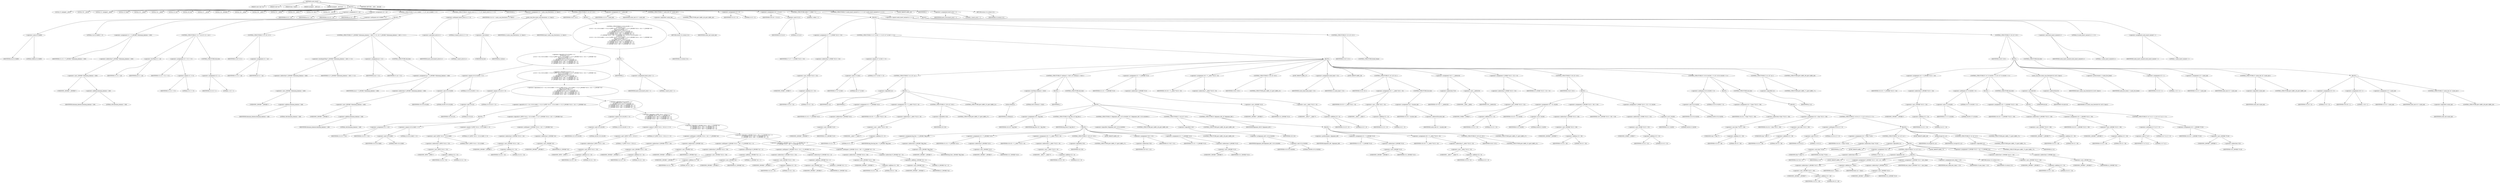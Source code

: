 digraph cache_insert {  
"1000117" [label = "(METHOD,cache_insert)" ]
"1000118" [label = "(PARAM,const char *a1)" ]
"1000119" [label = "(PARAM,void *s2)" ]
"1000120" [label = "(PARAM,time_t time1)" ]
"1000121" [label = "(PARAM,unsigned __int64 a4)" ]
"1000122" [label = "(PARAM,unsigned __int16 a5)" ]
"1000123" [label = "(BLOCK,,)" ]
"1000124" [label = "(LOCAL,v5: unsigned __int16)" ]
"1000125" [label = "(LOCAL,v10: __int16)" ]
"1000126" [label = "(LOCAL,v11: unsigned __int64)" ]
"1000127" [label = "(LOCAL,v12: bool)" ]
"1000128" [label = "(LOCAL,v13: __int64)" ]
"1000129" [label = "(LOCAL,v14: __int64)" ]
"1000130" [label = "(LOCAL,v15: int)" ]
"1000131" [label = "(LOCAL,v16: int)" ]
"1000132" [label = "(LOCAL,v17: __int16)" ]
"1000133" [label = "(LOCAL,v18: _QWORD *)" ]
"1000134" [label = "(LOCAL,v19: __int64)" ]
"1000135" [label = "(LOCAL,v20: __int64 *)" ]
"1000136" [label = "(LOCAL,v21: __int64)" ]
"1000137" [label = "(LOCAL,v23: __int64 *)" ]
"1000138" [label = "(LOCAL,v24: char *)" ]
"1000139" [label = "(LOCAL,v25: __int128)" ]
"1000140" [label = "(<operator>.assignment,v5 = a5)" ]
"1000141" [label = "(IDENTIFIER,v5,v5 = a5)" ]
"1000142" [label = "(IDENTIFIER,a5,v5 = a5)" ]
"1000143" [label = "(<operator>.assignment,v10 = a5)" ]
"1000144" [label = "(IDENTIFIER,v10,v10 = a5)" ]
"1000145" [label = "(IDENTIFIER,a5,v10 = a5)" ]
"1000146" [label = "(CONTROL_STRUCTURE,if ( (a5 & 0x980) != 0 ),if ( (a5 & 0x980) != 0 ))" ]
"1000147" [label = "(<operator>.notEquals,(a5 & 0x980) != 0)" ]
"1000148" [label = "(<operator>.and,a5 & 0x980)" ]
"1000149" [label = "(IDENTIFIER,a5,a5 & 0x980)" ]
"1000150" [label = "(LITERAL,0x980,a5 & 0x980)" ]
"1000151" [label = "(LITERAL,0,(a5 & 0x980) != 0)" ]
"1000152" [label = "(BLOCK,,)" ]
"1000153" [label = "(<operator>.assignment,v11 = *(_QWORD *)(dnsmasq_daemon + 456))" ]
"1000154" [label = "(IDENTIFIER,v11,v11 = *(_QWORD *)(dnsmasq_daemon + 456))" ]
"1000155" [label = "(<operator>.indirection,*(_QWORD *)(dnsmasq_daemon + 456))" ]
"1000156" [label = "(<operator>.cast,(_QWORD *)(dnsmasq_daemon + 456))" ]
"1000157" [label = "(UNKNOWN,_QWORD *,_QWORD *)" ]
"1000158" [label = "(<operator>.addition,dnsmasq_daemon + 456)" ]
"1000159" [label = "(IDENTIFIER,dnsmasq_daemon,dnsmasq_daemon + 456)" ]
"1000160" [label = "(LITERAL,456,dnsmasq_daemon + 456)" ]
"1000161" [label = "(CONTROL_STRUCTURE,if ( v11 < a4 ),if ( v11 < a4 ))" ]
"1000162" [label = "(<operator>.lessThan,v11 < a4)" ]
"1000163" [label = "(IDENTIFIER,v11,v11 < a4)" ]
"1000164" [label = "(IDENTIFIER,a4,v11 < a4)" ]
"1000165" [label = "(<operator>.assignment,v12 = v11 == 0)" ]
"1000166" [label = "(IDENTIFIER,v12,v12 = v11 == 0)" ]
"1000167" [label = "(<operator>.equals,v11 == 0)" ]
"1000168" [label = "(IDENTIFIER,v11,v11 == 0)" ]
"1000169" [label = "(LITERAL,0,v11 == 0)" ]
"1000170" [label = "(CONTROL_STRUCTURE,else,else)" ]
"1000171" [label = "(<operator>.assignment,v12 = 1)" ]
"1000172" [label = "(IDENTIFIER,v12,v12 = 1)" ]
"1000173" [label = "(LITERAL,1,v12 = 1)" ]
"1000174" [label = "(CONTROL_STRUCTURE,if ( v12 ),if ( v12 ))" ]
"1000175" [label = "(IDENTIFIER,v12,if ( v12 ))" ]
"1000176" [label = "(<operator>.assignment,v11 = a4)" ]
"1000177" [label = "(IDENTIFIER,v11,v11 = a4)" ]
"1000178" [label = "(IDENTIFIER,a4,v11 = a4)" ]
"1000179" [label = "(CONTROL_STRUCTURE,if ( *(_QWORD *)(dnsmasq_daemon + 448) <= v11 ),if ( *(_QWORD *)(dnsmasq_daemon + 448) <= v11 ))" ]
"1000180" [label = "(<operator>.lessEqualsThan,*(_QWORD *)(dnsmasq_daemon + 448) <= v11)" ]
"1000181" [label = "(<operator>.indirection,*(_QWORD *)(dnsmasq_daemon + 448))" ]
"1000182" [label = "(<operator>.cast,(_QWORD *)(dnsmasq_daemon + 448))" ]
"1000183" [label = "(UNKNOWN,_QWORD *,_QWORD *)" ]
"1000184" [label = "(<operator>.addition,dnsmasq_daemon + 448)" ]
"1000185" [label = "(IDENTIFIER,dnsmasq_daemon,dnsmasq_daemon + 448)" ]
"1000186" [label = "(LITERAL,448,dnsmasq_daemon + 448)" ]
"1000187" [label = "(IDENTIFIER,v11,*(_QWORD *)(dnsmasq_daemon + 448) <= v11)" ]
"1000188" [label = "(<operator>.assignment,a4 = v11)" ]
"1000189" [label = "(IDENTIFIER,a4,a4 = v11)" ]
"1000190" [label = "(IDENTIFIER,v11,a4 = v11)" ]
"1000191" [label = "(CONTROL_STRUCTURE,else,else)" ]
"1000192" [label = "(<operator>.assignment,a4 = *(_QWORD *)(dnsmasq_daemon + 448))" ]
"1000193" [label = "(IDENTIFIER,a4,a4 = *(_QWORD *)(dnsmasq_daemon + 448))" ]
"1000194" [label = "(<operator>.indirection,*(_QWORD *)(dnsmasq_daemon + 448))" ]
"1000195" [label = "(<operator>.cast,(_QWORD *)(dnsmasq_daemon + 448))" ]
"1000196" [label = "(UNKNOWN,_QWORD *,_QWORD *)" ]
"1000197" [label = "(<operator>.addition,dnsmasq_daemon + 448)" ]
"1000198" [label = "(IDENTIFIER,dnsmasq_daemon,dnsmasq_daemon + 448)" ]
"1000199" [label = "(LITERAL,448,dnsmasq_daemon + 448)" ]
"1000200" [label = "(CONTROL_STRUCTURE,if ( (insert_error & 1) != 0 ),if ( (insert_error & 1) != 0 ))" ]
"1000201" [label = "(<operator>.notEquals,(insert_error & 1) != 0)" ]
"1000202" [label = "(<operator>.and,insert_error & 1)" ]
"1000203" [label = "(IDENTIFIER,insert_error,insert_error & 1)" ]
"1000204" [label = "(LITERAL,1,insert_error & 1)" ]
"1000205" [label = "(LITERAL,0,(insert_error & 1) != 0)" ]
"1000206" [label = "(IDENTIFIER,L,)" ]
"1000207" [label = "(<operator>.assignment,v14 = cache_scan_free((int)a1, s2, time1))" ]
"1000208" [label = "(IDENTIFIER,v14,v14 = cache_scan_free((int)a1, s2, time1))" ]
"1000209" [label = "(cache_scan_free,cache_scan_free((int)a1, s2, time1))" ]
"1000210" [label = "(<operator>.cast,(int)a1)" ]
"1000211" [label = "(UNKNOWN,int,int)" ]
"1000212" [label = "(IDENTIFIER,a1,(int)a1)" ]
"1000213" [label = "(IDENTIFIER,s2,cache_scan_free((int)a1, s2, time1))" ]
"1000214" [label = "(IDENTIFIER,time1,cache_scan_free((int)a1, s2, time1))" ]
"1000215" [label = "(CONTROL_STRUCTURE,if ( v14 ),if ( v14 ))" ]
"1000216" [label = "(IDENTIFIER,v14,if ( v14 ))" ]
"1000217" [label = "(BLOCK,,)" ]
"1000218" [label = "(CONTROL_STRUCTURE,if ( (v10 & 0x180) == 0\n      || (v10 & 8) == 0\n      || ((v13 = v14, (v10 & 0x80) == 0) || (*(_BYTE *)(v14 + 52) & 0x80) == 0 || *(_DWORD *)(v14 + 24) != *(_DWORD *)s2)\n      && ((v10 & 0x100) == 0\n       || (*(_BYTE *)(v14 + 53) & 1) == 0\n       || *(_DWORD *)(v14 + 24) != *(_DWORD *)s2\n       || *(_DWORD *)(v14 + 28) != *((_DWORD *)s2 + 1)\n       || *(_DWORD *)(v14 + 32) != *((_DWORD *)s2 + 2)\n       || *(_DWORD *)(v14 + 36) != *((_DWORD *)s2 + 3)) ),if ( (v10 & 0x180) == 0\n      || (v10 & 8) == 0\n      || ((v13 = v14, (v10 & 0x80) == 0) || (*(_BYTE *)(v14 + 52) & 0x80) == 0 || *(_DWORD *)(v14 + 24) != *(_DWORD *)s2)\n      && ((v10 & 0x100) == 0\n       || (*(_BYTE *)(v14 + 53) & 1) == 0\n       || *(_DWORD *)(v14 + 24) != *(_DWORD *)s2\n       || *(_DWORD *)(v14 + 28) != *((_DWORD *)s2 + 1)\n       || *(_DWORD *)(v14 + 32) != *((_DWORD *)s2 + 2)\n       || *(_DWORD *)(v14 + 36) != *((_DWORD *)s2 + 3)) ))" ]
"1000219" [label = "(<operator>.logicalOr,(v10 & 0x180) == 0\n      || (v10 & 8) == 0\n      || ((v13 = v14, (v10 & 0x80) == 0) || (*(_BYTE *)(v14 + 52) & 0x80) == 0 || *(_DWORD *)(v14 + 24) != *(_DWORD *)s2)\n      && ((v10 & 0x100) == 0\n       || (*(_BYTE *)(v14 + 53) & 1) == 0\n       || *(_DWORD *)(v14 + 24) != *(_DWORD *)s2\n       || *(_DWORD *)(v14 + 28) != *((_DWORD *)s2 + 1)\n       || *(_DWORD *)(v14 + 32) != *((_DWORD *)s2 + 2)\n       || *(_DWORD *)(v14 + 36) != *((_DWORD *)s2 + 3)))" ]
"1000220" [label = "(<operator>.equals,(v10 & 0x180) == 0)" ]
"1000221" [label = "(<operator>.and,v10 & 0x180)" ]
"1000222" [label = "(IDENTIFIER,v10,v10 & 0x180)" ]
"1000223" [label = "(LITERAL,0x180,v10 & 0x180)" ]
"1000224" [label = "(LITERAL,0,(v10 & 0x180) == 0)" ]
"1000225" [label = "(<operator>.logicalOr,(v10 & 8) == 0\n      || ((v13 = v14, (v10 & 0x80) == 0) || (*(_BYTE *)(v14 + 52) & 0x80) == 0 || *(_DWORD *)(v14 + 24) != *(_DWORD *)s2)\n      && ((v10 & 0x100) == 0\n       || (*(_BYTE *)(v14 + 53) & 1) == 0\n       || *(_DWORD *)(v14 + 24) != *(_DWORD *)s2\n       || *(_DWORD *)(v14 + 28) != *((_DWORD *)s2 + 1)\n       || *(_DWORD *)(v14 + 32) != *((_DWORD *)s2 + 2)\n       || *(_DWORD *)(v14 + 36) != *((_DWORD *)s2 + 3)))" ]
"1000226" [label = "(<operator>.equals,(v10 & 8) == 0)" ]
"1000227" [label = "(<operator>.and,v10 & 8)" ]
"1000228" [label = "(IDENTIFIER,v10,v10 & 8)" ]
"1000229" [label = "(LITERAL,8,v10 & 8)" ]
"1000230" [label = "(LITERAL,0,(v10 & 8) == 0)" ]
"1000231" [label = "(<operator>.logicalAnd,((v13 = v14, (v10 & 0x80) == 0) || (*(_BYTE *)(v14 + 52) & 0x80) == 0 || *(_DWORD *)(v14 + 24) != *(_DWORD *)s2)\n      && ((v10 & 0x100) == 0\n       || (*(_BYTE *)(v14 + 53) & 1) == 0\n       || *(_DWORD *)(v14 + 24) != *(_DWORD *)s2\n       || *(_DWORD *)(v14 + 28) != *((_DWORD *)s2 + 1)\n       || *(_DWORD *)(v14 + 32) != *((_DWORD *)s2 + 2)\n       || *(_DWORD *)(v14 + 36) != *((_DWORD *)s2 + 3)))" ]
"1000232" [label = "(<operator>.logicalOr,(v13 = v14, (v10 & 0x80) == 0) || (*(_BYTE *)(v14 + 52) & 0x80) == 0 || *(_DWORD *)(v14 + 24) != *(_DWORD *)s2)" ]
"1000233" [label = "(BLOCK,,)" ]
"1000234" [label = "(<operator>.assignment,v13 = v14)" ]
"1000235" [label = "(IDENTIFIER,v13,v13 = v14)" ]
"1000236" [label = "(IDENTIFIER,v14,v13 = v14)" ]
"1000237" [label = "(<operator>.equals,(v10 & 0x80) == 0)" ]
"1000238" [label = "(<operator>.and,v10 & 0x80)" ]
"1000239" [label = "(IDENTIFIER,v10,v10 & 0x80)" ]
"1000240" [label = "(LITERAL,0x80,v10 & 0x80)" ]
"1000241" [label = "(LITERAL,0,(v10 & 0x80) == 0)" ]
"1000242" [label = "(<operator>.logicalOr,(*(_BYTE *)(v14 + 52) & 0x80) == 0 || *(_DWORD *)(v14 + 24) != *(_DWORD *)s2)" ]
"1000243" [label = "(<operator>.equals,(*(_BYTE *)(v14 + 52) & 0x80) == 0)" ]
"1000244" [label = "(<operator>.and,*(_BYTE *)(v14 + 52) & 0x80)" ]
"1000245" [label = "(<operator>.indirection,*(_BYTE *)(v14 + 52))" ]
"1000246" [label = "(<operator>.cast,(_BYTE *)(v14 + 52))" ]
"1000247" [label = "(UNKNOWN,_BYTE *,_BYTE *)" ]
"1000248" [label = "(<operator>.addition,v14 + 52)" ]
"1000249" [label = "(IDENTIFIER,v14,v14 + 52)" ]
"1000250" [label = "(LITERAL,52,v14 + 52)" ]
"1000251" [label = "(LITERAL,0x80,*(_BYTE *)(v14 + 52) & 0x80)" ]
"1000252" [label = "(LITERAL,0,(*(_BYTE *)(v14 + 52) & 0x80) == 0)" ]
"1000253" [label = "(<operator>.notEquals,*(_DWORD *)(v14 + 24) != *(_DWORD *)s2)" ]
"1000254" [label = "(<operator>.indirection,*(_DWORD *)(v14 + 24))" ]
"1000255" [label = "(<operator>.cast,(_DWORD *)(v14 + 24))" ]
"1000256" [label = "(UNKNOWN,_DWORD *,_DWORD *)" ]
"1000257" [label = "(<operator>.addition,v14 + 24)" ]
"1000258" [label = "(IDENTIFIER,v14,v14 + 24)" ]
"1000259" [label = "(LITERAL,24,v14 + 24)" ]
"1000260" [label = "(<operator>.indirection,*(_DWORD *)s2)" ]
"1000261" [label = "(<operator>.cast,(_DWORD *)s2)" ]
"1000262" [label = "(UNKNOWN,_DWORD *,_DWORD *)" ]
"1000263" [label = "(IDENTIFIER,s2,(_DWORD *)s2)" ]
"1000264" [label = "(<operator>.logicalOr,(v10 & 0x100) == 0\n       || (*(_BYTE *)(v14 + 53) & 1) == 0\n       || *(_DWORD *)(v14 + 24) != *(_DWORD *)s2\n       || *(_DWORD *)(v14 + 28) != *((_DWORD *)s2 + 1)\n       || *(_DWORD *)(v14 + 32) != *((_DWORD *)s2 + 2)\n       || *(_DWORD *)(v14 + 36) != *((_DWORD *)s2 + 3))" ]
"1000265" [label = "(<operator>.equals,(v10 & 0x100) == 0)" ]
"1000266" [label = "(<operator>.and,v10 & 0x100)" ]
"1000267" [label = "(IDENTIFIER,v10,v10 & 0x100)" ]
"1000268" [label = "(LITERAL,0x100,v10 & 0x100)" ]
"1000269" [label = "(LITERAL,0,(v10 & 0x100) == 0)" ]
"1000270" [label = "(<operator>.logicalOr,(*(_BYTE *)(v14 + 53) & 1) == 0\n       || *(_DWORD *)(v14 + 24) != *(_DWORD *)s2\n       || *(_DWORD *)(v14 + 28) != *((_DWORD *)s2 + 1)\n       || *(_DWORD *)(v14 + 32) != *((_DWORD *)s2 + 2)\n       || *(_DWORD *)(v14 + 36) != *((_DWORD *)s2 + 3))" ]
"1000271" [label = "(<operator>.equals,(*(_BYTE *)(v14 + 53) & 1) == 0)" ]
"1000272" [label = "(<operator>.and,*(_BYTE *)(v14 + 53) & 1)" ]
"1000273" [label = "(<operator>.indirection,*(_BYTE *)(v14 + 53))" ]
"1000274" [label = "(<operator>.cast,(_BYTE *)(v14 + 53))" ]
"1000275" [label = "(UNKNOWN,_BYTE *,_BYTE *)" ]
"1000276" [label = "(<operator>.addition,v14 + 53)" ]
"1000277" [label = "(IDENTIFIER,v14,v14 + 53)" ]
"1000278" [label = "(LITERAL,53,v14 + 53)" ]
"1000279" [label = "(LITERAL,1,*(_BYTE *)(v14 + 53) & 1)" ]
"1000280" [label = "(LITERAL,0,(*(_BYTE *)(v14 + 53) & 1) == 0)" ]
"1000281" [label = "(<operator>.logicalOr,*(_DWORD *)(v14 + 24) != *(_DWORD *)s2\n       || *(_DWORD *)(v14 + 28) != *((_DWORD *)s2 + 1)\n       || *(_DWORD *)(v14 + 32) != *((_DWORD *)s2 + 2)\n       || *(_DWORD *)(v14 + 36) != *((_DWORD *)s2 + 3))" ]
"1000282" [label = "(<operator>.notEquals,*(_DWORD *)(v14 + 24) != *(_DWORD *)s2)" ]
"1000283" [label = "(<operator>.indirection,*(_DWORD *)(v14 + 24))" ]
"1000284" [label = "(<operator>.cast,(_DWORD *)(v14 + 24))" ]
"1000285" [label = "(UNKNOWN,_DWORD *,_DWORD *)" ]
"1000286" [label = "(<operator>.addition,v14 + 24)" ]
"1000287" [label = "(IDENTIFIER,v14,v14 + 24)" ]
"1000288" [label = "(LITERAL,24,v14 + 24)" ]
"1000289" [label = "(<operator>.indirection,*(_DWORD *)s2)" ]
"1000290" [label = "(<operator>.cast,(_DWORD *)s2)" ]
"1000291" [label = "(UNKNOWN,_DWORD *,_DWORD *)" ]
"1000292" [label = "(IDENTIFIER,s2,(_DWORD *)s2)" ]
"1000293" [label = "(<operator>.logicalOr,*(_DWORD *)(v14 + 28) != *((_DWORD *)s2 + 1)\n       || *(_DWORD *)(v14 + 32) != *((_DWORD *)s2 + 2)\n       || *(_DWORD *)(v14 + 36) != *((_DWORD *)s2 + 3))" ]
"1000294" [label = "(<operator>.notEquals,*(_DWORD *)(v14 + 28) != *((_DWORD *)s2 + 1))" ]
"1000295" [label = "(<operator>.indirection,*(_DWORD *)(v14 + 28))" ]
"1000296" [label = "(<operator>.cast,(_DWORD *)(v14 + 28))" ]
"1000297" [label = "(UNKNOWN,_DWORD *,_DWORD *)" ]
"1000298" [label = "(<operator>.addition,v14 + 28)" ]
"1000299" [label = "(IDENTIFIER,v14,v14 + 28)" ]
"1000300" [label = "(LITERAL,28,v14 + 28)" ]
"1000301" [label = "(<operator>.indirection,*((_DWORD *)s2 + 1))" ]
"1000302" [label = "(<operator>.addition,(_DWORD *)s2 + 1)" ]
"1000303" [label = "(<operator>.cast,(_DWORD *)s2)" ]
"1000304" [label = "(UNKNOWN,_DWORD *,_DWORD *)" ]
"1000305" [label = "(IDENTIFIER,s2,(_DWORD *)s2)" ]
"1000306" [label = "(LITERAL,1,(_DWORD *)s2 + 1)" ]
"1000307" [label = "(<operator>.logicalOr,*(_DWORD *)(v14 + 32) != *((_DWORD *)s2 + 2)\n       || *(_DWORD *)(v14 + 36) != *((_DWORD *)s2 + 3))" ]
"1000308" [label = "(<operator>.notEquals,*(_DWORD *)(v14 + 32) != *((_DWORD *)s2 + 2))" ]
"1000309" [label = "(<operator>.indirection,*(_DWORD *)(v14 + 32))" ]
"1000310" [label = "(<operator>.cast,(_DWORD *)(v14 + 32))" ]
"1000311" [label = "(UNKNOWN,_DWORD *,_DWORD *)" ]
"1000312" [label = "(<operator>.addition,v14 + 32)" ]
"1000313" [label = "(IDENTIFIER,v14,v14 + 32)" ]
"1000314" [label = "(LITERAL,32,v14 + 32)" ]
"1000315" [label = "(<operator>.indirection,*((_DWORD *)s2 + 2))" ]
"1000316" [label = "(<operator>.addition,(_DWORD *)s2 + 2)" ]
"1000317" [label = "(<operator>.cast,(_DWORD *)s2)" ]
"1000318" [label = "(UNKNOWN,_DWORD *,_DWORD *)" ]
"1000319" [label = "(IDENTIFIER,s2,(_DWORD *)s2)" ]
"1000320" [label = "(LITERAL,2,(_DWORD *)s2 + 2)" ]
"1000321" [label = "(<operator>.notEquals,*(_DWORD *)(v14 + 36) != *((_DWORD *)s2 + 3))" ]
"1000322" [label = "(<operator>.indirection,*(_DWORD *)(v14 + 36))" ]
"1000323" [label = "(<operator>.cast,(_DWORD *)(v14 + 36))" ]
"1000324" [label = "(UNKNOWN,_DWORD *,_DWORD *)" ]
"1000325" [label = "(<operator>.addition,v14 + 36)" ]
"1000326" [label = "(IDENTIFIER,v14,v14 + 36)" ]
"1000327" [label = "(LITERAL,36,v14 + 36)" ]
"1000328" [label = "(<operator>.indirection,*((_DWORD *)s2 + 3))" ]
"1000329" [label = "(<operator>.addition,(_DWORD *)s2 + 3)" ]
"1000330" [label = "(<operator>.cast,(_DWORD *)s2)" ]
"1000331" [label = "(UNKNOWN,_DWORD *,_DWORD *)" ]
"1000332" [label = "(IDENTIFIER,s2,(_DWORD *)s2)" ]
"1000333" [label = "(LITERAL,3,(_DWORD *)s2 + 3)" ]
"1000334" [label = "(BLOCK,,)" ]
"1000335" [label = "(IDENTIFIER,L,)" ]
"1000336" [label = "(<operator>.assignment,insert_error = 1)" ]
"1000337" [label = "(IDENTIFIER,insert_error,insert_error = 1)" ]
"1000338" [label = "(LITERAL,1,insert_error = 1)" ]
"1000339" [label = "(RETURN,return v13;,return v13;)" ]
"1000340" [label = "(IDENTIFIER,v13,return v13;)" ]
"1000341" [label = "(<operator>.assignment,v13 = cache_tail)" ]
"1000342" [label = "(IDENTIFIER,v13,v13 = cache_tail)" ]
"1000343" [label = "(IDENTIFIER,cache_tail,v13 = cache_tail)" ]
"1000344" [label = "(CONTROL_STRUCTURE,if ( !cache_tail ),if ( !cache_tail ))" ]
"1000345" [label = "(<operator>.logicalNot,!cache_tail)" ]
"1000346" [label = "(IDENTIFIER,cache_tail,!cache_tail)" ]
"1000347" [label = "(CONTROL_STRUCTURE,goto LABEL_46;,goto LABEL_46;)" ]
"1000348" [label = "(<operator>.assignment,v15 = 0)" ]
"1000349" [label = "(IDENTIFIER,v15,v15 = 0)" ]
"1000350" [label = "(LITERAL,0,v15 = 0)" ]
"1000351" [label = "(<operator>.assignment,v16 = v5 & 4)" ]
"1000352" [label = "(IDENTIFIER,v16,v16 = v5 & 4)" ]
"1000353" [label = "(<operator>.and,v5 & 4)" ]
"1000354" [label = "(IDENTIFIER,v5,v5 & 4)" ]
"1000355" [label = "(LITERAL,4,v5 & 4)" ]
"1000356" [label = "(CONTROL_STRUCTURE,while ( 1 ),while ( 1 ))" ]
"1000357" [label = "(LITERAL,1,while ( 1 ))" ]
"1000358" [label = "(BLOCK,,)" ]
"1000359" [label = "(<operator>.assignment,v17 = *(_WORD *)(v13 + 52))" ]
"1000360" [label = "(IDENTIFIER,v17,v17 = *(_WORD *)(v13 + 52))" ]
"1000361" [label = "(<operator>.indirection,*(_WORD *)(v13 + 52))" ]
"1000362" [label = "(<operator>.cast,(_WORD *)(v13 + 52))" ]
"1000363" [label = "(UNKNOWN,_WORD *,_WORD *)" ]
"1000364" [label = "(<operator>.addition,v13 + 52)" ]
"1000365" [label = "(IDENTIFIER,v13,v13 + 52)" ]
"1000366" [label = "(LITERAL,52,v13 + 52)" ]
"1000367" [label = "(CONTROL_STRUCTURE,if ( (v17 & 0xC) == 0 ),if ( (v17 & 0xC) == 0 ))" ]
"1000368" [label = "(<operator>.equals,(v17 & 0xC) == 0)" ]
"1000369" [label = "(<operator>.and,v17 & 0xC)" ]
"1000370" [label = "(IDENTIFIER,v17,v17 & 0xC)" ]
"1000371" [label = "(LITERAL,0xC,v17 & 0xC)" ]
"1000372" [label = "(LITERAL,0,(v17 & 0xC) == 0)" ]
"1000373" [label = "(BLOCK,,)" ]
"1000374" [label = "(CONTROL_STRUCTURE,if ( !a1 ),if ( !a1 ))" ]
"1000375" [label = "(<operator>.logicalNot,!a1)" ]
"1000376" [label = "(IDENTIFIER,a1,!a1)" ]
"1000377" [label = "(BLOCK,,)" ]
"1000378" [label = "(IDENTIFIER,L,)" ]
"1000379" [label = "(<operator>.assignment,v21 = *(_QWORD *)v13)" ]
"1000380" [label = "(IDENTIFIER,v21,v21 = *(_QWORD *)v13)" ]
"1000381" [label = "(<operator>.indirection,*(_QWORD *)v13)" ]
"1000382" [label = "(<operator>.cast,(_QWORD *)v13)" ]
"1000383" [label = "(UNKNOWN,_QWORD *,_QWORD *)" ]
"1000384" [label = "(IDENTIFIER,v13,(_QWORD *)v13)" ]
"1000385" [label = "(<operator>.assignment,v20 = *(__int64 **)(v13 + 8))" ]
"1000386" [label = "(IDENTIFIER,v20,v20 = *(__int64 **)(v13 + 8))" ]
"1000387" [label = "(<operator>.indirection,*(__int64 **)(v13 + 8))" ]
"1000388" [label = "(<operator>.cast,(__int64 **)(v13 + 8))" ]
"1000389" [label = "(UNKNOWN,__int64 **,__int64 **)" ]
"1000390" [label = "(<operator>.addition,v13 + 8)" ]
"1000391" [label = "(IDENTIFIER,v13,v13 + 8)" ]
"1000392" [label = "(LITERAL,8,v13 + 8)" ]
"1000393" [label = "(CONTROL_STRUCTURE,if ( !v20 ),if ( !v20 ))" ]
"1000394" [label = "(<operator>.logicalNot,!v20)" ]
"1000395" [label = "(IDENTIFIER,v20,!v20)" ]
"1000396" [label = "(CONTROL_STRUCTURE,goto LABEL_57;,goto LABEL_57;)" ]
"1000397" [label = "(CONTROL_STRUCTURE,goto LABEL_52;,goto LABEL_52;)" ]
"1000398" [label = "(CONTROL_STRUCTURE,if ( strlen(a1) < 0x32 ),if ( strlen(a1) < 0x32 ))" ]
"1000399" [label = "(<operator>.lessThan,strlen(a1) < 0x32)" ]
"1000400" [label = "(strlen,strlen(a1))" ]
"1000401" [label = "(IDENTIFIER,a1,strlen(a1))" ]
"1000402" [label = "(LITERAL,0x32,strlen(a1) < 0x32)" ]
"1000403" [label = "(BLOCK,,)" ]
"1000404" [label = "(IDENTIFIER,L,)" ]
"1000405" [label = "(CONTROL_STRUCTURE,else,else)" ]
"1000406" [label = "(BLOCK,,)" ]
"1000407" [label = "(<operator>.assignment,v19 = big_free)" ]
"1000408" [label = "(IDENTIFIER,v19,v19 = big_free)" ]
"1000409" [label = "(IDENTIFIER,big_free,v19 = big_free)" ]
"1000410" [label = "(CONTROL_STRUCTURE,if ( big_free ),if ( big_free ))" ]
"1000411" [label = "(IDENTIFIER,big_free,if ( big_free ))" ]
"1000412" [label = "(BLOCK,,)" ]
"1000413" [label = "(<operator>.assignment,big_free = *(_QWORD *)big_free)" ]
"1000414" [label = "(IDENTIFIER,big_free,big_free = *(_QWORD *)big_free)" ]
"1000415" [label = "(<operator>.indirection,*(_QWORD *)big_free)" ]
"1000416" [label = "(<operator>.cast,(_QWORD *)big_free)" ]
"1000417" [label = "(UNKNOWN,_QWORD *,_QWORD *)" ]
"1000418" [label = "(IDENTIFIER,big_free,(_QWORD *)big_free)" ]
"1000419" [label = "(<operator>.assignment,v21 = *(_QWORD *)v13)" ]
"1000420" [label = "(IDENTIFIER,v21,v21 = *(_QWORD *)v13)" ]
"1000421" [label = "(<operator>.indirection,*(_QWORD *)v13)" ]
"1000422" [label = "(<operator>.cast,(_QWORD *)v13)" ]
"1000423" [label = "(UNKNOWN,_QWORD *,_QWORD *)" ]
"1000424" [label = "(IDENTIFIER,v13,(_QWORD *)v13)" ]
"1000425" [label = "(<operator>.assignment,v20 = *(__int64 **)(v13 + 8))" ]
"1000426" [label = "(IDENTIFIER,v20,v20 = *(__int64 **)(v13 + 8))" ]
"1000427" [label = "(<operator>.indirection,*(__int64 **)(v13 + 8))" ]
"1000428" [label = "(<operator>.cast,(__int64 **)(v13 + 8))" ]
"1000429" [label = "(UNKNOWN,__int64 **,__int64 **)" ]
"1000430" [label = "(<operator>.addition,v13 + 8)" ]
"1000431" [label = "(IDENTIFIER,v13,v13 + 8)" ]
"1000432" [label = "(LITERAL,8,v13 + 8)" ]
"1000433" [label = "(CONTROL_STRUCTURE,if ( !v20 ),if ( !v20 ))" ]
"1000434" [label = "(<operator>.logicalNot,!v20)" ]
"1000435" [label = "(IDENTIFIER,v20,!v20)" ]
"1000436" [label = "(CONTROL_STRUCTURE,goto LABEL_57;,goto LABEL_57;)" ]
"1000437" [label = "(JUMP_TARGET,LABEL_52)" ]
"1000438" [label = "(<operator>.assignment,*v20 = v21)" ]
"1000439" [label = "(<operator>.indirection,*v20)" ]
"1000440" [label = "(IDENTIFIER,v20,*v20 = v21)" ]
"1000441" [label = "(IDENTIFIER,v21,*v20 = v21)" ]
"1000442" [label = "(<operator>.assignment,v21 = *(_QWORD *)v13)" ]
"1000443" [label = "(IDENTIFIER,v21,v21 = *(_QWORD *)v13)" ]
"1000444" [label = "(<operator>.indirection,*(_QWORD *)v13)" ]
"1000445" [label = "(<operator>.cast,(_QWORD *)v13)" ]
"1000446" [label = "(UNKNOWN,_QWORD *,_QWORD *)" ]
"1000447" [label = "(IDENTIFIER,v13,(_QWORD *)v13)" ]
"1000448" [label = "(CONTROL_STRUCTURE,goto LABEL_58;,goto LABEL_58;)" ]
"1000449" [label = "(CONTROL_STRUCTURE,if ( !(bignames_left | v10 & 0x5000) ),if ( !(bignames_left | v10 & 0x5000) ))" ]
"1000450" [label = "(<operator>.logicalNot,!(bignames_left | v10 & 0x5000))" ]
"1000451" [label = "(<operator>.or,bignames_left | v10 & 0x5000)" ]
"1000452" [label = "(IDENTIFIER,bignames_left,bignames_left | v10 & 0x5000)" ]
"1000453" [label = "(<operator>.and,v10 & 0x5000)" ]
"1000454" [label = "(IDENTIFIER,v10,v10 & 0x5000)" ]
"1000455" [label = "(LITERAL,0x5000,v10 & 0x5000)" ]
"1000456" [label = "(CONTROL_STRUCTURE,goto LABEL_46;,goto LABEL_46;)" ]
"1000457" [label = "(CONTROL_STRUCTURE,if ( !v19 ),if ( !v19 ))" ]
"1000458" [label = "(<operator>.logicalNot,!v19)" ]
"1000459" [label = "(IDENTIFIER,v19,!v19)" ]
"1000460" [label = "(CONTROL_STRUCTURE,goto LABEL_46;,goto LABEL_46;)" ]
"1000461" [label = "(CONTROL_STRUCTURE,if ( bignames_left ),if ( bignames_left ))" ]
"1000462" [label = "(IDENTIFIER,bignames_left,if ( bignames_left ))" ]
"1000463" [label = "(BLOCK,,)" ]
"1000464" [label = "(<operator>.preDecrement,--bignames_left)" ]
"1000465" [label = "(IDENTIFIER,bignames_left,--bignames_left)" ]
"1000466" [label = "(<operator>.assignment,v21 = *(_QWORD *)v13)" ]
"1000467" [label = "(IDENTIFIER,v21,v21 = *(_QWORD *)v13)" ]
"1000468" [label = "(<operator>.indirection,*(_QWORD *)v13)" ]
"1000469" [label = "(<operator>.cast,(_QWORD *)v13)" ]
"1000470" [label = "(UNKNOWN,_QWORD *,_QWORD *)" ]
"1000471" [label = "(IDENTIFIER,v13,(_QWORD *)v13)" ]
"1000472" [label = "(<operator>.assignment,v20 = *(__int64 **)(v13 + 8))" ]
"1000473" [label = "(IDENTIFIER,v20,v20 = *(__int64 **)(v13 + 8))" ]
"1000474" [label = "(<operator>.indirection,*(__int64 **)(v13 + 8))" ]
"1000475" [label = "(<operator>.cast,(__int64 **)(v13 + 8))" ]
"1000476" [label = "(UNKNOWN,__int64 **,__int64 **)" ]
"1000477" [label = "(<operator>.addition,v13 + 8)" ]
"1000478" [label = "(IDENTIFIER,v13,v13 + 8)" ]
"1000479" [label = "(LITERAL,8,v13 + 8)" ]
"1000480" [label = "(CONTROL_STRUCTURE,if ( v20 ),if ( v20 ))" ]
"1000481" [label = "(IDENTIFIER,v20,if ( v20 ))" ]
"1000482" [label = "(CONTROL_STRUCTURE,goto LABEL_52;,goto LABEL_52;)" ]
"1000483" [label = "(CONTROL_STRUCTURE,goto LABEL_57;,goto LABEL_57;)" ]
"1000484" [label = "(<operator>.assignment,v21 = *(_QWORD *)v13)" ]
"1000485" [label = "(IDENTIFIER,v21,v21 = *(_QWORD *)v13)" ]
"1000486" [label = "(<operator>.indirection,*(_QWORD *)v13)" ]
"1000487" [label = "(<operator>.cast,(_QWORD *)v13)" ]
"1000488" [label = "(UNKNOWN,_QWORD *,_QWORD *)" ]
"1000489" [label = "(IDENTIFIER,v13,(_QWORD *)v13)" ]
"1000490" [label = "(<operator>.assignment,v20 = *(__int64 **)(v13 + 8))" ]
"1000491" [label = "(IDENTIFIER,v20,v20 = *(__int64 **)(v13 + 8))" ]
"1000492" [label = "(<operator>.indirection,*(__int64 **)(v13 + 8))" ]
"1000493" [label = "(<operator>.cast,(__int64 **)(v13 + 8))" ]
"1000494" [label = "(UNKNOWN,__int64 **,__int64 **)" ]
"1000495" [label = "(<operator>.addition,v13 + 8)" ]
"1000496" [label = "(IDENTIFIER,v13,v13 + 8)" ]
"1000497" [label = "(LITERAL,8,v13 + 8)" ]
"1000498" [label = "(CONTROL_STRUCTURE,if ( v20 ),if ( v20 ))" ]
"1000499" [label = "(IDENTIFIER,v20,if ( v20 ))" ]
"1000500" [label = "(CONTROL_STRUCTURE,goto LABEL_52;,goto LABEL_52;)" ]
"1000501" [label = "(JUMP_TARGET,LABEL_57)" ]
"1000502" [label = "(<operator>.assignment,cache_head = v21)" ]
"1000503" [label = "(IDENTIFIER,cache_head,cache_head = v21)" ]
"1000504" [label = "(IDENTIFIER,v21,cache_head = v21)" ]
"1000505" [label = "(JUMP_TARGET,LABEL_58)" ]
"1000506" [label = "(CONTROL_STRUCTURE,if ( v21 ),if ( v21 ))" ]
"1000507" [label = "(IDENTIFIER,v21,if ( v21 ))" ]
"1000508" [label = "(<operator>.assignment,v23 = (__int64 *)(v21 + 8))" ]
"1000509" [label = "(IDENTIFIER,v23,v23 = (__int64 *)(v21 + 8))" ]
"1000510" [label = "(<operator>.cast,(__int64 *)(v21 + 8))" ]
"1000511" [label = "(UNKNOWN,__int64 *,__int64 *)" ]
"1000512" [label = "(<operator>.addition,v21 + 8)" ]
"1000513" [label = "(IDENTIFIER,v21,v21 + 8)" ]
"1000514" [label = "(LITERAL,8,v21 + 8)" ]
"1000515" [label = "(CONTROL_STRUCTURE,else,else)" ]
"1000516" [label = "(<operator>.assignment,v23 = &cache_tail)" ]
"1000517" [label = "(IDENTIFIER,v23,v23 = &cache_tail)" ]
"1000518" [label = "(<operator>.addressOf,&cache_tail)" ]
"1000519" [label = "(IDENTIFIER,cache_tail,v23 = &cache_tail)" ]
"1000520" [label = "(<operator>.assignment,*v23 = (__int64)v20)" ]
"1000521" [label = "(<operator>.indirection,*v23)" ]
"1000522" [label = "(IDENTIFIER,v23,*v23 = (__int64)v20)" ]
"1000523" [label = "(<operator>.cast,(__int64)v20)" ]
"1000524" [label = "(UNKNOWN,__int64,__int64)" ]
"1000525" [label = "(IDENTIFIER,v20,(__int64)v20)" ]
"1000526" [label = "(<operator>.assignment,*(_WORD *)(v13 + 52) = v5)" ]
"1000527" [label = "(<operator>.indirection,*(_WORD *)(v13 + 52))" ]
"1000528" [label = "(<operator>.cast,(_WORD *)(v13 + 52))" ]
"1000529" [label = "(UNKNOWN,_WORD *,_WORD *)" ]
"1000530" [label = "(<operator>.addition,v13 + 52)" ]
"1000531" [label = "(IDENTIFIER,v13,v13 + 52)" ]
"1000532" [label = "(LITERAL,52,v13 + 52)" ]
"1000533" [label = "(IDENTIFIER,v5,*(_WORD *)(v13 + 52) = v5)" ]
"1000534" [label = "(CONTROL_STRUCTURE,if ( v19 ),if ( v19 ))" ]
"1000535" [label = "(IDENTIFIER,v19,if ( v19 ))" ]
"1000536" [label = "(BLOCK,,)" ]
"1000537" [label = "(<operator>.assignment,v10 = v5 | 0x200)" ]
"1000538" [label = "(IDENTIFIER,v10,v10 = v5 | 0x200)" ]
"1000539" [label = "(<operator>.or,v5 | 0x200)" ]
"1000540" [label = "(IDENTIFIER,v5,v5 | 0x200)" ]
"1000541" [label = "(LITERAL,0x200,v5 | 0x200)" ]
"1000542" [label = "(<operator>.assignment,*(_QWORD *)(v13 + 56) = v19)" ]
"1000543" [label = "(<operator>.indirection,*(_QWORD *)(v13 + 56))" ]
"1000544" [label = "(<operator>.cast,(_QWORD *)(v13 + 56))" ]
"1000545" [label = "(UNKNOWN,_QWORD *,_QWORD *)" ]
"1000546" [label = "(<operator>.addition,v13 + 56)" ]
"1000547" [label = "(IDENTIFIER,v13,v13 + 56)" ]
"1000548" [label = "(LITERAL,56,v13 + 56)" ]
"1000549" [label = "(IDENTIFIER,v19,*(_QWORD *)(v13 + 56) = v19)" ]
"1000550" [label = "(<operator>.assignment,*(_WORD *)(v13 + 52) = v5 | 0x200)" ]
"1000551" [label = "(<operator>.indirection,*(_WORD *)(v13 + 52))" ]
"1000552" [label = "(<operator>.cast,(_WORD *)(v13 + 52))" ]
"1000553" [label = "(UNKNOWN,_WORD *,_WORD *)" ]
"1000554" [label = "(<operator>.addition,v13 + 52)" ]
"1000555" [label = "(IDENTIFIER,v13,v13 + 52)" ]
"1000556" [label = "(LITERAL,52,v13 + 52)" ]
"1000557" [label = "(<operator>.or,v5 | 0x200)" ]
"1000558" [label = "(IDENTIFIER,v5,v5 | 0x200)" ]
"1000559" [label = "(LITERAL,0x200,v5 | 0x200)" ]
"1000560" [label = "(CONTROL_STRUCTURE,if ( (v10 & 0x200) != 0 ),if ( (v10 & 0x200) != 0 ))" ]
"1000561" [label = "(<operator>.notEquals,(v10 & 0x200) != 0)" ]
"1000562" [label = "(<operator>.and,v10 & 0x200)" ]
"1000563" [label = "(IDENTIFIER,v10,v10 & 0x200)" ]
"1000564" [label = "(LITERAL,0x200,v10 & 0x200)" ]
"1000565" [label = "(LITERAL,0,(v10 & 0x200) != 0)" ]
"1000566" [label = "(BLOCK,,)" ]
"1000567" [label = "(<operator>.assignment,v24 = *(char **)(v13 + 56))" ]
"1000568" [label = "(IDENTIFIER,v24,v24 = *(char **)(v13 + 56))" ]
"1000569" [label = "(<operator>.indirection,*(char **)(v13 + 56))" ]
"1000570" [label = "(<operator>.cast,(char **)(v13 + 56))" ]
"1000571" [label = "(UNKNOWN,char **,char **)" ]
"1000572" [label = "(<operator>.addition,v13 + 56)" ]
"1000573" [label = "(IDENTIFIER,v13,v13 + 56)" ]
"1000574" [label = "(LITERAL,56,v13 + 56)" ]
"1000575" [label = "(CONTROL_STRUCTURE,else,else)" ]
"1000576" [label = "(BLOCK,,)" ]
"1000577" [label = "(<operator>.assignment,v24 = (char *)(v13 + 56))" ]
"1000578" [label = "(IDENTIFIER,v24,v24 = (char *)(v13 + 56))" ]
"1000579" [label = "(<operator>.cast,(char *)(v13 + 56))" ]
"1000580" [label = "(UNKNOWN,char *,char *)" ]
"1000581" [label = "(<operator>.addition,v13 + 56)" ]
"1000582" [label = "(IDENTIFIER,v13,v13 + 56)" ]
"1000583" [label = "(LITERAL,56,v13 + 56)" ]
"1000584" [label = "(CONTROL_STRUCTURE,if ( (v10 & 2) != 0 ),if ( (v10 & 2) != 0 ))" ]
"1000585" [label = "(<operator>.notEquals,(v10 & 2) != 0)" ]
"1000586" [label = "(<operator>.and,v10 & 2)" ]
"1000587" [label = "(IDENTIFIER,v10,v10 & 2)" ]
"1000588" [label = "(LITERAL,2,v10 & 2)" ]
"1000589" [label = "(LITERAL,0,(v10 & 2) != 0)" ]
"1000590" [label = "(BLOCK,,)" ]
"1000591" [label = "(<operator>.assignment,v24 = *(char **)v24)" ]
"1000592" [label = "(IDENTIFIER,v24,v24 = *(char **)v24)" ]
"1000593" [label = "(<operator>.indirection,*(char **)v24)" ]
"1000594" [label = "(<operator>.cast,(char **)v24)" ]
"1000595" [label = "(UNKNOWN,char **,char **)" ]
"1000596" [label = "(IDENTIFIER,v24,(char **)v24)" ]
"1000597" [label = "(CONTROL_STRUCTURE,if ( !a1 ),if ( !a1 ))" ]
"1000598" [label = "(<operator>.logicalNot,!a1)" ]
"1000599" [label = "(IDENTIFIER,a1,!a1)" ]
"1000600" [label = "(BLOCK,,)" ]
"1000601" [label = "(JUMP_TARGET,LABEL_71)" ]
"1000602" [label = "(<operator>.assignment,*v24 = 0)" ]
"1000603" [label = "(<operator>.indirection,*v24)" ]
"1000604" [label = "(IDENTIFIER,v24,*v24 = 0)" ]
"1000605" [label = "(LITERAL,0,*v24 = 0)" ]
"1000606" [label = "(CONTROL_STRUCTURE,if ( !s2 ),if ( !s2 ))" ]
"1000607" [label = "(<operator>.logicalNot,!s2)" ]
"1000608" [label = "(IDENTIFIER,s2,!s2)" ]
"1000609" [label = "(BLOCK,,)" ]
"1000610" [label = "(JUMP_TARGET,LABEL_73)" ]
"1000611" [label = "(<operator>.assignment,*(_QWORD *)(v13 + 40) = a4 + time1)" ]
"1000612" [label = "(<operator>.indirection,*(_QWORD *)(v13 + 40))" ]
"1000613" [label = "(<operator>.cast,(_QWORD *)(v13 + 40))" ]
"1000614" [label = "(UNKNOWN,_QWORD *,_QWORD *)" ]
"1000615" [label = "(<operator>.addition,v13 + 40)" ]
"1000616" [label = "(IDENTIFIER,v13,v13 + 40)" ]
"1000617" [label = "(LITERAL,40,v13 + 40)" ]
"1000618" [label = "(<operator>.addition,a4 + time1)" ]
"1000619" [label = "(IDENTIFIER,a4,a4 + time1)" ]
"1000620" [label = "(IDENTIFIER,time1,a4 + time1)" ]
"1000621" [label = "(<operator>.assignment,*(_QWORD *)v13 = new_chain)" ]
"1000622" [label = "(<operator>.indirection,*(_QWORD *)v13)" ]
"1000623" [label = "(<operator>.cast,(_QWORD *)v13)" ]
"1000624" [label = "(UNKNOWN,_QWORD *,_QWORD *)" ]
"1000625" [label = "(IDENTIFIER,v13,(_QWORD *)v13)" ]
"1000626" [label = "(IDENTIFIER,new_chain,*(_QWORD *)v13 = new_chain)" ]
"1000627" [label = "(<operator>.assignment,new_chain = v13)" ]
"1000628" [label = "(IDENTIFIER,new_chain,new_chain = v13)" ]
"1000629" [label = "(IDENTIFIER,v13,new_chain = v13)" ]
"1000630" [label = "(RETURN,return v13;,return v13;)" ]
"1000631" [label = "(IDENTIFIER,v13,return v13;)" ]
"1000632" [label = "(JUMP_TARGET,LABEL_72)" ]
"1000633" [label = "(<operator>.assignment,*(_OWORD *)(v13 + 24) = *(_OWORD *)s2)" ]
"1000634" [label = "(<operator>.indirection,*(_OWORD *)(v13 + 24))" ]
"1000635" [label = "(<operator>.cast,(_OWORD *)(v13 + 24))" ]
"1000636" [label = "(UNKNOWN,_OWORD *,_OWORD *)" ]
"1000637" [label = "(<operator>.addition,v13 + 24)" ]
"1000638" [label = "(IDENTIFIER,v13,v13 + 24)" ]
"1000639" [label = "(LITERAL,24,v13 + 24)" ]
"1000640" [label = "(<operator>.indirection,*(_OWORD *)s2)" ]
"1000641" [label = "(<operator>.cast,(_OWORD *)s2)" ]
"1000642" [label = "(UNKNOWN,_OWORD *,_OWORD *)" ]
"1000643" [label = "(IDENTIFIER,s2,(_OWORD *)s2)" ]
"1000644" [label = "(CONTROL_STRUCTURE,goto LABEL_73;,goto LABEL_73;)" ]
"1000645" [label = "(JUMP_TARGET,LABEL_69)" ]
"1000646" [label = "(strcpy,strcpy(v24, a1))" ]
"1000647" [label = "(IDENTIFIER,v24,strcpy(v24, a1))" ]
"1000648" [label = "(IDENTIFIER,a1,strcpy(v24, a1))" ]
"1000649" [label = "(CONTROL_STRUCTURE,if ( !s2 ),if ( !s2 ))" ]
"1000650" [label = "(<operator>.logicalNot,!s2)" ]
"1000651" [label = "(IDENTIFIER,s2,!s2)" ]
"1000652" [label = "(CONTROL_STRUCTURE,goto LABEL_73;,goto LABEL_73;)" ]
"1000653" [label = "(CONTROL_STRUCTURE,goto LABEL_72;,goto LABEL_72;)" ]
"1000654" [label = "(CONTROL_STRUCTURE,if ( !a1 ),if ( !a1 ))" ]
"1000655" [label = "(<operator>.logicalNot,!a1)" ]
"1000656" [label = "(IDENTIFIER,a1,!a1)" ]
"1000657" [label = "(CONTROL_STRUCTURE,goto LABEL_71;,goto LABEL_71;)" ]
"1000658" [label = "(CONTROL_STRUCTURE,goto LABEL_69;,goto LABEL_69;)" ]
"1000659" [label = "(CONTROL_STRUCTURE,if ( v15 ),if ( v15 ))" ]
"1000660" [label = "(IDENTIFIER,v15,if ( v15 ))" ]
"1000661" [label = "(CONTROL_STRUCTURE,break;,break;)" ]
"1000662" [label = "(CONTROL_STRUCTURE,if ( v16 ),if ( v16 ))" ]
"1000663" [label = "(IDENTIFIER,v16,if ( v16 ))" ]
"1000664" [label = "(BLOCK,,)" ]
"1000665" [label = "(<operator>.assignment,v25 = *(_OWORD *)(v13 + 24))" ]
"1000666" [label = "(IDENTIFIER,v25,v25 = *(_OWORD *)(v13 + 24))" ]
"1000667" [label = "(<operator>.indirection,*(_OWORD *)(v13 + 24))" ]
"1000668" [label = "(<operator>.cast,(_OWORD *)(v13 + 24))" ]
"1000669" [label = "(UNKNOWN,_OWORD *,_OWORD *)" ]
"1000670" [label = "(<operator>.addition,v13 + 24)" ]
"1000671" [label = "(IDENTIFIER,v13,v13 + 24)" ]
"1000672" [label = "(LITERAL,24,v13 + 24)" ]
"1000673" [label = "(CONTROL_STRUCTURE,if ( (v17 & 0x200) != 0 ),if ( (v17 & 0x200) != 0 ))" ]
"1000674" [label = "(<operator>.notEquals,(v17 & 0x200) != 0)" ]
"1000675" [label = "(<operator>.and,v17 & 0x200)" ]
"1000676" [label = "(IDENTIFIER,v17,v17 & 0x200)" ]
"1000677" [label = "(LITERAL,0x200,v17 & 0x200)" ]
"1000678" [label = "(LITERAL,0,(v17 & 0x200) != 0)" ]
"1000679" [label = "(BLOCK,,)" ]
"1000680" [label = "(<operator>.assignment,v18 = *(_QWORD **)(v13 + 56))" ]
"1000681" [label = "(IDENTIFIER,v18,v18 = *(_QWORD **)(v13 + 56))" ]
"1000682" [label = "(<operator>.indirection,*(_QWORD **)(v13 + 56))" ]
"1000683" [label = "(<operator>.cast,(_QWORD **)(v13 + 56))" ]
"1000684" [label = "(UNKNOWN,_QWORD **,_QWORD **)" ]
"1000685" [label = "(<operator>.addition,v13 + 56)" ]
"1000686" [label = "(IDENTIFIER,v13,v13 + 56)" ]
"1000687" [label = "(LITERAL,56,v13 + 56)" ]
"1000688" [label = "(CONTROL_STRUCTURE,else,else)" ]
"1000689" [label = "(BLOCK,,)" ]
"1000690" [label = "(<operator>.assignment,v18 = (_QWORD *)(v13 + 56))" ]
"1000691" [label = "(IDENTIFIER,v18,v18 = (_QWORD *)(v13 + 56))" ]
"1000692" [label = "(<operator>.cast,(_QWORD *)(v13 + 56))" ]
"1000693" [label = "(UNKNOWN,_QWORD *,_QWORD *)" ]
"1000694" [label = "(<operator>.addition,v13 + 56)" ]
"1000695" [label = "(IDENTIFIER,v13,v13 + 56)" ]
"1000696" [label = "(LITERAL,56,v13 + 56)" ]
"1000697" [label = "(CONTROL_STRUCTURE,if ( (v17 & 2) != 0 ),if ( (v17 & 2) != 0 ))" ]
"1000698" [label = "(<operator>.notEquals,(v17 & 2) != 0)" ]
"1000699" [label = "(<operator>.and,v17 & 2)" ]
"1000700" [label = "(IDENTIFIER,v17,v17 & 2)" ]
"1000701" [label = "(LITERAL,2,v17 & 2)" ]
"1000702" [label = "(LITERAL,0,(v17 & 2) != 0)" ]
"1000703" [label = "(<operator>.assignment,v18 = (_QWORD *)*v18)" ]
"1000704" [label = "(IDENTIFIER,v18,v18 = (_QWORD *)*v18)" ]
"1000705" [label = "(<operator>.cast,(_QWORD *)*v18)" ]
"1000706" [label = "(UNKNOWN,_QWORD *,_QWORD *)" ]
"1000707" [label = "(<operator>.indirection,*v18)" ]
"1000708" [label = "(IDENTIFIER,v18,(_QWORD *)*v18)" ]
"1000709" [label = "(cache_scan_free,cache_scan_free((int)v18, &v25, time1))" ]
"1000710" [label = "(<operator>.cast,(int)v18)" ]
"1000711" [label = "(UNKNOWN,int,int)" ]
"1000712" [label = "(IDENTIFIER,v18,(int)v18)" ]
"1000713" [label = "(<operator>.addressOf,&v25)" ]
"1000714" [label = "(IDENTIFIER,v25,cache_scan_free((int)v18, &v25, time1))" ]
"1000715" [label = "(IDENTIFIER,time1,cache_scan_free((int)v18, &v25, time1))" ]
"1000716" [label = "(<operator>.preIncrement,++cache_live_freed)" ]
"1000717" [label = "(IDENTIFIER,cache_live_freed,++cache_live_freed)" ]
"1000718" [label = "(<operator>.assignment,v15 = 1)" ]
"1000719" [label = "(IDENTIFIER,v15,v15 = 1)" ]
"1000720" [label = "(LITERAL,1,v15 = 1)" ]
"1000721" [label = "(<operator>.assignment,v13 = cache_tail)" ]
"1000722" [label = "(IDENTIFIER,v13,v13 = cache_tail)" ]
"1000723" [label = "(IDENTIFIER,cache_tail,v13 = cache_tail)" ]
"1000724" [label = "(CONTROL_STRUCTURE,if ( !cache_tail ),if ( !cache_tail ))" ]
"1000725" [label = "(<operator>.logicalNot,!cache_tail)" ]
"1000726" [label = "(IDENTIFIER,cache_tail,!cache_tail)" ]
"1000727" [label = "(CONTROL_STRUCTURE,goto LABEL_46;,goto LABEL_46;)" ]
"1000728" [label = "(CONTROL_STRUCTURE,else,else)" ]
"1000729" [label = "(BLOCK,,)" ]
"1000730" [label = "(<operator>.assignment,v15 = 0)" ]
"1000731" [label = "(IDENTIFIER,v15,v15 = 0)" ]
"1000732" [label = "(LITERAL,0,v15 = 0)" ]
"1000733" [label = "(<operator>.assignment,v16 = 1)" ]
"1000734" [label = "(IDENTIFIER,v16,v16 = 1)" ]
"1000735" [label = "(LITERAL,1,v16 = 1)" ]
"1000736" [label = "(<operator>.assignment,v13 = cache_tail)" ]
"1000737" [label = "(IDENTIFIER,v13,v13 = cache_tail)" ]
"1000738" [label = "(IDENTIFIER,cache_tail,v13 = cache_tail)" ]
"1000739" [label = "(CONTROL_STRUCTURE,if ( !cache_tail ),if ( !cache_tail ))" ]
"1000740" [label = "(<operator>.logicalNot,!cache_tail)" ]
"1000741" [label = "(IDENTIFIER,cache_tail,!cache_tail)" ]
"1000742" [label = "(CONTROL_STRUCTURE,goto LABEL_46;,goto LABEL_46;)" ]
"1000743" [label = "(CONTROL_STRUCTURE,if ( (cache_insert_warned & 1) == 0 ),if ( (cache_insert_warned & 1) == 0 ))" ]
"1000744" [label = "(<operator>.equals,(cache_insert_warned & 1) == 0)" ]
"1000745" [label = "(<operator>.and,cache_insert_warned & 1)" ]
"1000746" [label = "(IDENTIFIER,cache_insert_warned,cache_insert_warned & 1)" ]
"1000747" [label = "(LITERAL,1,cache_insert_warned & 1)" ]
"1000748" [label = "(LITERAL,0,(cache_insert_warned & 1) == 0)" ]
"1000749" [label = "(BLOCK,,)" ]
"1000750" [label = "(<operator>.assignment,cache_insert_warned = 1)" ]
"1000751" [label = "(IDENTIFIER,cache_insert_warned,cache_insert_warned = 1)" ]
"1000752" [label = "(LITERAL,1,cache_insert_warned = 1)" ]
"1000753" [label = "(JUMP_TARGET,LABEL_46)" ]
"1000754" [label = "(IDENTIFIER,L,)" ]
"1000755" [label = "(<operator>.assignment,insert_error = 1)" ]
"1000756" [label = "(IDENTIFIER,insert_error,insert_error = 1)" ]
"1000757" [label = "(LITERAL,1,insert_error = 1)" ]
"1000758" [label = "(RETURN,return v13;,return v13;)" ]
"1000759" [label = "(IDENTIFIER,v13,return v13;)" ]
"1000760" [label = "(METHOD_RETURN,__int64 __fastcall)" ]
  "1000117" -> "1000118" 
  "1000117" -> "1000119" 
  "1000117" -> "1000120" 
  "1000117" -> "1000121" 
  "1000117" -> "1000122" 
  "1000117" -> "1000123" 
  "1000117" -> "1000760" 
  "1000123" -> "1000124" 
  "1000123" -> "1000125" 
  "1000123" -> "1000126" 
  "1000123" -> "1000127" 
  "1000123" -> "1000128" 
  "1000123" -> "1000129" 
  "1000123" -> "1000130" 
  "1000123" -> "1000131" 
  "1000123" -> "1000132" 
  "1000123" -> "1000133" 
  "1000123" -> "1000134" 
  "1000123" -> "1000135" 
  "1000123" -> "1000136" 
  "1000123" -> "1000137" 
  "1000123" -> "1000138" 
  "1000123" -> "1000139" 
  "1000123" -> "1000140" 
  "1000123" -> "1000143" 
  "1000123" -> "1000146" 
  "1000123" -> "1000200" 
  "1000123" -> "1000206" 
  "1000123" -> "1000207" 
  "1000123" -> "1000215" 
  "1000123" -> "1000341" 
  "1000123" -> "1000344" 
  "1000123" -> "1000348" 
  "1000123" -> "1000351" 
  "1000123" -> "1000356" 
  "1000123" -> "1000743" 
  "1000123" -> "1000753" 
  "1000123" -> "1000754" 
  "1000123" -> "1000755" 
  "1000123" -> "1000758" 
  "1000140" -> "1000141" 
  "1000140" -> "1000142" 
  "1000143" -> "1000144" 
  "1000143" -> "1000145" 
  "1000146" -> "1000147" 
  "1000146" -> "1000152" 
  "1000147" -> "1000148" 
  "1000147" -> "1000151" 
  "1000148" -> "1000149" 
  "1000148" -> "1000150" 
  "1000152" -> "1000153" 
  "1000152" -> "1000161" 
  "1000152" -> "1000174" 
  "1000152" -> "1000179" 
  "1000153" -> "1000154" 
  "1000153" -> "1000155" 
  "1000155" -> "1000156" 
  "1000156" -> "1000157" 
  "1000156" -> "1000158" 
  "1000158" -> "1000159" 
  "1000158" -> "1000160" 
  "1000161" -> "1000162" 
  "1000161" -> "1000165" 
  "1000161" -> "1000170" 
  "1000162" -> "1000163" 
  "1000162" -> "1000164" 
  "1000165" -> "1000166" 
  "1000165" -> "1000167" 
  "1000167" -> "1000168" 
  "1000167" -> "1000169" 
  "1000170" -> "1000171" 
  "1000171" -> "1000172" 
  "1000171" -> "1000173" 
  "1000174" -> "1000175" 
  "1000174" -> "1000176" 
  "1000176" -> "1000177" 
  "1000176" -> "1000178" 
  "1000179" -> "1000180" 
  "1000179" -> "1000188" 
  "1000179" -> "1000191" 
  "1000180" -> "1000181" 
  "1000180" -> "1000187" 
  "1000181" -> "1000182" 
  "1000182" -> "1000183" 
  "1000182" -> "1000184" 
  "1000184" -> "1000185" 
  "1000184" -> "1000186" 
  "1000188" -> "1000189" 
  "1000188" -> "1000190" 
  "1000191" -> "1000192" 
  "1000192" -> "1000193" 
  "1000192" -> "1000194" 
  "1000194" -> "1000195" 
  "1000195" -> "1000196" 
  "1000195" -> "1000197" 
  "1000197" -> "1000198" 
  "1000197" -> "1000199" 
  "1000200" -> "1000201" 
  "1000201" -> "1000202" 
  "1000201" -> "1000205" 
  "1000202" -> "1000203" 
  "1000202" -> "1000204" 
  "1000207" -> "1000208" 
  "1000207" -> "1000209" 
  "1000209" -> "1000210" 
  "1000209" -> "1000213" 
  "1000209" -> "1000214" 
  "1000210" -> "1000211" 
  "1000210" -> "1000212" 
  "1000215" -> "1000216" 
  "1000215" -> "1000217" 
  "1000217" -> "1000218" 
  "1000217" -> "1000339" 
  "1000218" -> "1000219" 
  "1000218" -> "1000334" 
  "1000219" -> "1000220" 
  "1000219" -> "1000225" 
  "1000220" -> "1000221" 
  "1000220" -> "1000224" 
  "1000221" -> "1000222" 
  "1000221" -> "1000223" 
  "1000225" -> "1000226" 
  "1000225" -> "1000231" 
  "1000226" -> "1000227" 
  "1000226" -> "1000230" 
  "1000227" -> "1000228" 
  "1000227" -> "1000229" 
  "1000231" -> "1000232" 
  "1000231" -> "1000264" 
  "1000232" -> "1000233" 
  "1000232" -> "1000242" 
  "1000233" -> "1000234" 
  "1000233" -> "1000237" 
  "1000234" -> "1000235" 
  "1000234" -> "1000236" 
  "1000237" -> "1000238" 
  "1000237" -> "1000241" 
  "1000238" -> "1000239" 
  "1000238" -> "1000240" 
  "1000242" -> "1000243" 
  "1000242" -> "1000253" 
  "1000243" -> "1000244" 
  "1000243" -> "1000252" 
  "1000244" -> "1000245" 
  "1000244" -> "1000251" 
  "1000245" -> "1000246" 
  "1000246" -> "1000247" 
  "1000246" -> "1000248" 
  "1000248" -> "1000249" 
  "1000248" -> "1000250" 
  "1000253" -> "1000254" 
  "1000253" -> "1000260" 
  "1000254" -> "1000255" 
  "1000255" -> "1000256" 
  "1000255" -> "1000257" 
  "1000257" -> "1000258" 
  "1000257" -> "1000259" 
  "1000260" -> "1000261" 
  "1000261" -> "1000262" 
  "1000261" -> "1000263" 
  "1000264" -> "1000265" 
  "1000264" -> "1000270" 
  "1000265" -> "1000266" 
  "1000265" -> "1000269" 
  "1000266" -> "1000267" 
  "1000266" -> "1000268" 
  "1000270" -> "1000271" 
  "1000270" -> "1000281" 
  "1000271" -> "1000272" 
  "1000271" -> "1000280" 
  "1000272" -> "1000273" 
  "1000272" -> "1000279" 
  "1000273" -> "1000274" 
  "1000274" -> "1000275" 
  "1000274" -> "1000276" 
  "1000276" -> "1000277" 
  "1000276" -> "1000278" 
  "1000281" -> "1000282" 
  "1000281" -> "1000293" 
  "1000282" -> "1000283" 
  "1000282" -> "1000289" 
  "1000283" -> "1000284" 
  "1000284" -> "1000285" 
  "1000284" -> "1000286" 
  "1000286" -> "1000287" 
  "1000286" -> "1000288" 
  "1000289" -> "1000290" 
  "1000290" -> "1000291" 
  "1000290" -> "1000292" 
  "1000293" -> "1000294" 
  "1000293" -> "1000307" 
  "1000294" -> "1000295" 
  "1000294" -> "1000301" 
  "1000295" -> "1000296" 
  "1000296" -> "1000297" 
  "1000296" -> "1000298" 
  "1000298" -> "1000299" 
  "1000298" -> "1000300" 
  "1000301" -> "1000302" 
  "1000302" -> "1000303" 
  "1000302" -> "1000306" 
  "1000303" -> "1000304" 
  "1000303" -> "1000305" 
  "1000307" -> "1000308" 
  "1000307" -> "1000321" 
  "1000308" -> "1000309" 
  "1000308" -> "1000315" 
  "1000309" -> "1000310" 
  "1000310" -> "1000311" 
  "1000310" -> "1000312" 
  "1000312" -> "1000313" 
  "1000312" -> "1000314" 
  "1000315" -> "1000316" 
  "1000316" -> "1000317" 
  "1000316" -> "1000320" 
  "1000317" -> "1000318" 
  "1000317" -> "1000319" 
  "1000321" -> "1000322" 
  "1000321" -> "1000328" 
  "1000322" -> "1000323" 
  "1000323" -> "1000324" 
  "1000323" -> "1000325" 
  "1000325" -> "1000326" 
  "1000325" -> "1000327" 
  "1000328" -> "1000329" 
  "1000329" -> "1000330" 
  "1000329" -> "1000333" 
  "1000330" -> "1000331" 
  "1000330" -> "1000332" 
  "1000334" -> "1000335" 
  "1000334" -> "1000336" 
  "1000336" -> "1000337" 
  "1000336" -> "1000338" 
  "1000339" -> "1000340" 
  "1000341" -> "1000342" 
  "1000341" -> "1000343" 
  "1000344" -> "1000345" 
  "1000344" -> "1000347" 
  "1000345" -> "1000346" 
  "1000348" -> "1000349" 
  "1000348" -> "1000350" 
  "1000351" -> "1000352" 
  "1000351" -> "1000353" 
  "1000353" -> "1000354" 
  "1000353" -> "1000355" 
  "1000356" -> "1000357" 
  "1000356" -> "1000358" 
  "1000358" -> "1000359" 
  "1000358" -> "1000367" 
  "1000358" -> "1000659" 
  "1000358" -> "1000662" 
  "1000359" -> "1000360" 
  "1000359" -> "1000361" 
  "1000361" -> "1000362" 
  "1000362" -> "1000363" 
  "1000362" -> "1000364" 
  "1000364" -> "1000365" 
  "1000364" -> "1000366" 
  "1000367" -> "1000368" 
  "1000367" -> "1000373" 
  "1000368" -> "1000369" 
  "1000368" -> "1000372" 
  "1000369" -> "1000370" 
  "1000369" -> "1000371" 
  "1000373" -> "1000374" 
  "1000373" -> "1000398" 
  "1000373" -> "1000484" 
  "1000373" -> "1000490" 
  "1000373" -> "1000498" 
  "1000373" -> "1000501" 
  "1000373" -> "1000502" 
  "1000373" -> "1000505" 
  "1000373" -> "1000506" 
  "1000373" -> "1000520" 
  "1000373" -> "1000526" 
  "1000373" -> "1000534" 
  "1000373" -> "1000560" 
  "1000373" -> "1000654" 
  "1000373" -> "1000658" 
  "1000374" -> "1000375" 
  "1000374" -> "1000377" 
  "1000375" -> "1000376" 
  "1000377" -> "1000378" 
  "1000377" -> "1000379" 
  "1000377" -> "1000385" 
  "1000377" -> "1000393" 
  "1000377" -> "1000397" 
  "1000379" -> "1000380" 
  "1000379" -> "1000381" 
  "1000381" -> "1000382" 
  "1000382" -> "1000383" 
  "1000382" -> "1000384" 
  "1000385" -> "1000386" 
  "1000385" -> "1000387" 
  "1000387" -> "1000388" 
  "1000388" -> "1000389" 
  "1000388" -> "1000390" 
  "1000390" -> "1000391" 
  "1000390" -> "1000392" 
  "1000393" -> "1000394" 
  "1000393" -> "1000396" 
  "1000394" -> "1000395" 
  "1000398" -> "1000399" 
  "1000398" -> "1000403" 
  "1000398" -> "1000405" 
  "1000399" -> "1000400" 
  "1000399" -> "1000402" 
  "1000400" -> "1000401" 
  "1000403" -> "1000404" 
  "1000405" -> "1000406" 
  "1000406" -> "1000407" 
  "1000406" -> "1000410" 
  "1000406" -> "1000449" 
  "1000406" -> "1000457" 
  "1000406" -> "1000461" 
  "1000407" -> "1000408" 
  "1000407" -> "1000409" 
  "1000410" -> "1000411" 
  "1000410" -> "1000412" 
  "1000412" -> "1000413" 
  "1000412" -> "1000419" 
  "1000412" -> "1000425" 
  "1000412" -> "1000433" 
  "1000412" -> "1000437" 
  "1000412" -> "1000438" 
  "1000412" -> "1000442" 
  "1000412" -> "1000448" 
  "1000413" -> "1000414" 
  "1000413" -> "1000415" 
  "1000415" -> "1000416" 
  "1000416" -> "1000417" 
  "1000416" -> "1000418" 
  "1000419" -> "1000420" 
  "1000419" -> "1000421" 
  "1000421" -> "1000422" 
  "1000422" -> "1000423" 
  "1000422" -> "1000424" 
  "1000425" -> "1000426" 
  "1000425" -> "1000427" 
  "1000427" -> "1000428" 
  "1000428" -> "1000429" 
  "1000428" -> "1000430" 
  "1000430" -> "1000431" 
  "1000430" -> "1000432" 
  "1000433" -> "1000434" 
  "1000433" -> "1000436" 
  "1000434" -> "1000435" 
  "1000438" -> "1000439" 
  "1000438" -> "1000441" 
  "1000439" -> "1000440" 
  "1000442" -> "1000443" 
  "1000442" -> "1000444" 
  "1000444" -> "1000445" 
  "1000445" -> "1000446" 
  "1000445" -> "1000447" 
  "1000449" -> "1000450" 
  "1000449" -> "1000456" 
  "1000450" -> "1000451" 
  "1000451" -> "1000452" 
  "1000451" -> "1000453" 
  "1000453" -> "1000454" 
  "1000453" -> "1000455" 
  "1000457" -> "1000458" 
  "1000457" -> "1000460" 
  "1000458" -> "1000459" 
  "1000461" -> "1000462" 
  "1000461" -> "1000463" 
  "1000463" -> "1000464" 
  "1000463" -> "1000466" 
  "1000463" -> "1000472" 
  "1000463" -> "1000480" 
  "1000463" -> "1000483" 
  "1000464" -> "1000465" 
  "1000466" -> "1000467" 
  "1000466" -> "1000468" 
  "1000468" -> "1000469" 
  "1000469" -> "1000470" 
  "1000469" -> "1000471" 
  "1000472" -> "1000473" 
  "1000472" -> "1000474" 
  "1000474" -> "1000475" 
  "1000475" -> "1000476" 
  "1000475" -> "1000477" 
  "1000477" -> "1000478" 
  "1000477" -> "1000479" 
  "1000480" -> "1000481" 
  "1000480" -> "1000482" 
  "1000484" -> "1000485" 
  "1000484" -> "1000486" 
  "1000486" -> "1000487" 
  "1000487" -> "1000488" 
  "1000487" -> "1000489" 
  "1000490" -> "1000491" 
  "1000490" -> "1000492" 
  "1000492" -> "1000493" 
  "1000493" -> "1000494" 
  "1000493" -> "1000495" 
  "1000495" -> "1000496" 
  "1000495" -> "1000497" 
  "1000498" -> "1000499" 
  "1000498" -> "1000500" 
  "1000502" -> "1000503" 
  "1000502" -> "1000504" 
  "1000506" -> "1000507" 
  "1000506" -> "1000508" 
  "1000506" -> "1000515" 
  "1000508" -> "1000509" 
  "1000508" -> "1000510" 
  "1000510" -> "1000511" 
  "1000510" -> "1000512" 
  "1000512" -> "1000513" 
  "1000512" -> "1000514" 
  "1000515" -> "1000516" 
  "1000516" -> "1000517" 
  "1000516" -> "1000518" 
  "1000518" -> "1000519" 
  "1000520" -> "1000521" 
  "1000520" -> "1000523" 
  "1000521" -> "1000522" 
  "1000523" -> "1000524" 
  "1000523" -> "1000525" 
  "1000526" -> "1000527" 
  "1000526" -> "1000533" 
  "1000527" -> "1000528" 
  "1000528" -> "1000529" 
  "1000528" -> "1000530" 
  "1000530" -> "1000531" 
  "1000530" -> "1000532" 
  "1000534" -> "1000535" 
  "1000534" -> "1000536" 
  "1000536" -> "1000537" 
  "1000536" -> "1000542" 
  "1000536" -> "1000550" 
  "1000537" -> "1000538" 
  "1000537" -> "1000539" 
  "1000539" -> "1000540" 
  "1000539" -> "1000541" 
  "1000542" -> "1000543" 
  "1000542" -> "1000549" 
  "1000543" -> "1000544" 
  "1000544" -> "1000545" 
  "1000544" -> "1000546" 
  "1000546" -> "1000547" 
  "1000546" -> "1000548" 
  "1000550" -> "1000551" 
  "1000550" -> "1000557" 
  "1000551" -> "1000552" 
  "1000552" -> "1000553" 
  "1000552" -> "1000554" 
  "1000554" -> "1000555" 
  "1000554" -> "1000556" 
  "1000557" -> "1000558" 
  "1000557" -> "1000559" 
  "1000560" -> "1000561" 
  "1000560" -> "1000566" 
  "1000560" -> "1000575" 
  "1000561" -> "1000562" 
  "1000561" -> "1000565" 
  "1000562" -> "1000563" 
  "1000562" -> "1000564" 
  "1000566" -> "1000567" 
  "1000567" -> "1000568" 
  "1000567" -> "1000569" 
  "1000569" -> "1000570" 
  "1000570" -> "1000571" 
  "1000570" -> "1000572" 
  "1000572" -> "1000573" 
  "1000572" -> "1000574" 
  "1000575" -> "1000576" 
  "1000576" -> "1000577" 
  "1000576" -> "1000584" 
  "1000577" -> "1000578" 
  "1000577" -> "1000579" 
  "1000579" -> "1000580" 
  "1000579" -> "1000581" 
  "1000581" -> "1000582" 
  "1000581" -> "1000583" 
  "1000584" -> "1000585" 
  "1000584" -> "1000590" 
  "1000585" -> "1000586" 
  "1000585" -> "1000589" 
  "1000586" -> "1000587" 
  "1000586" -> "1000588" 
  "1000590" -> "1000591" 
  "1000590" -> "1000597" 
  "1000590" -> "1000645" 
  "1000590" -> "1000646" 
  "1000590" -> "1000649" 
  "1000590" -> "1000653" 
  "1000591" -> "1000592" 
  "1000591" -> "1000593" 
  "1000593" -> "1000594" 
  "1000594" -> "1000595" 
  "1000594" -> "1000596" 
  "1000597" -> "1000598" 
  "1000597" -> "1000600" 
  "1000598" -> "1000599" 
  "1000600" -> "1000601" 
  "1000600" -> "1000602" 
  "1000600" -> "1000606" 
  "1000600" -> "1000632" 
  "1000600" -> "1000633" 
  "1000600" -> "1000644" 
  "1000602" -> "1000603" 
  "1000602" -> "1000605" 
  "1000603" -> "1000604" 
  "1000606" -> "1000607" 
  "1000606" -> "1000609" 
  "1000607" -> "1000608" 
  "1000609" -> "1000610" 
  "1000609" -> "1000611" 
  "1000609" -> "1000621" 
  "1000609" -> "1000627" 
  "1000609" -> "1000630" 
  "1000611" -> "1000612" 
  "1000611" -> "1000618" 
  "1000612" -> "1000613" 
  "1000613" -> "1000614" 
  "1000613" -> "1000615" 
  "1000615" -> "1000616" 
  "1000615" -> "1000617" 
  "1000618" -> "1000619" 
  "1000618" -> "1000620" 
  "1000621" -> "1000622" 
  "1000621" -> "1000626" 
  "1000622" -> "1000623" 
  "1000623" -> "1000624" 
  "1000623" -> "1000625" 
  "1000627" -> "1000628" 
  "1000627" -> "1000629" 
  "1000630" -> "1000631" 
  "1000633" -> "1000634" 
  "1000633" -> "1000640" 
  "1000634" -> "1000635" 
  "1000635" -> "1000636" 
  "1000635" -> "1000637" 
  "1000637" -> "1000638" 
  "1000637" -> "1000639" 
  "1000640" -> "1000641" 
  "1000641" -> "1000642" 
  "1000641" -> "1000643" 
  "1000646" -> "1000647" 
  "1000646" -> "1000648" 
  "1000649" -> "1000650" 
  "1000649" -> "1000652" 
  "1000650" -> "1000651" 
  "1000654" -> "1000655" 
  "1000654" -> "1000657" 
  "1000655" -> "1000656" 
  "1000659" -> "1000660" 
  "1000659" -> "1000661" 
  "1000662" -> "1000663" 
  "1000662" -> "1000664" 
  "1000662" -> "1000728" 
  "1000664" -> "1000665" 
  "1000664" -> "1000673" 
  "1000664" -> "1000709" 
  "1000664" -> "1000716" 
  "1000664" -> "1000718" 
  "1000664" -> "1000721" 
  "1000664" -> "1000724" 
  "1000665" -> "1000666" 
  "1000665" -> "1000667" 
  "1000667" -> "1000668" 
  "1000668" -> "1000669" 
  "1000668" -> "1000670" 
  "1000670" -> "1000671" 
  "1000670" -> "1000672" 
  "1000673" -> "1000674" 
  "1000673" -> "1000679" 
  "1000673" -> "1000688" 
  "1000674" -> "1000675" 
  "1000674" -> "1000678" 
  "1000675" -> "1000676" 
  "1000675" -> "1000677" 
  "1000679" -> "1000680" 
  "1000680" -> "1000681" 
  "1000680" -> "1000682" 
  "1000682" -> "1000683" 
  "1000683" -> "1000684" 
  "1000683" -> "1000685" 
  "1000685" -> "1000686" 
  "1000685" -> "1000687" 
  "1000688" -> "1000689" 
  "1000689" -> "1000690" 
  "1000689" -> "1000697" 
  "1000690" -> "1000691" 
  "1000690" -> "1000692" 
  "1000692" -> "1000693" 
  "1000692" -> "1000694" 
  "1000694" -> "1000695" 
  "1000694" -> "1000696" 
  "1000697" -> "1000698" 
  "1000697" -> "1000703" 
  "1000698" -> "1000699" 
  "1000698" -> "1000702" 
  "1000699" -> "1000700" 
  "1000699" -> "1000701" 
  "1000703" -> "1000704" 
  "1000703" -> "1000705" 
  "1000705" -> "1000706" 
  "1000705" -> "1000707" 
  "1000707" -> "1000708" 
  "1000709" -> "1000710" 
  "1000709" -> "1000713" 
  "1000709" -> "1000715" 
  "1000710" -> "1000711" 
  "1000710" -> "1000712" 
  "1000713" -> "1000714" 
  "1000716" -> "1000717" 
  "1000718" -> "1000719" 
  "1000718" -> "1000720" 
  "1000721" -> "1000722" 
  "1000721" -> "1000723" 
  "1000724" -> "1000725" 
  "1000724" -> "1000727" 
  "1000725" -> "1000726" 
  "1000728" -> "1000729" 
  "1000729" -> "1000730" 
  "1000729" -> "1000733" 
  "1000729" -> "1000736" 
  "1000729" -> "1000739" 
  "1000730" -> "1000731" 
  "1000730" -> "1000732" 
  "1000733" -> "1000734" 
  "1000733" -> "1000735" 
  "1000736" -> "1000737" 
  "1000736" -> "1000738" 
  "1000739" -> "1000740" 
  "1000739" -> "1000742" 
  "1000740" -> "1000741" 
  "1000743" -> "1000744" 
  "1000743" -> "1000749" 
  "1000744" -> "1000745" 
  "1000744" -> "1000748" 
  "1000745" -> "1000746" 
  "1000745" -> "1000747" 
  "1000749" -> "1000750" 
  "1000750" -> "1000751" 
  "1000750" -> "1000752" 
  "1000755" -> "1000756" 
  "1000755" -> "1000757" 
  "1000758" -> "1000759" 
}
